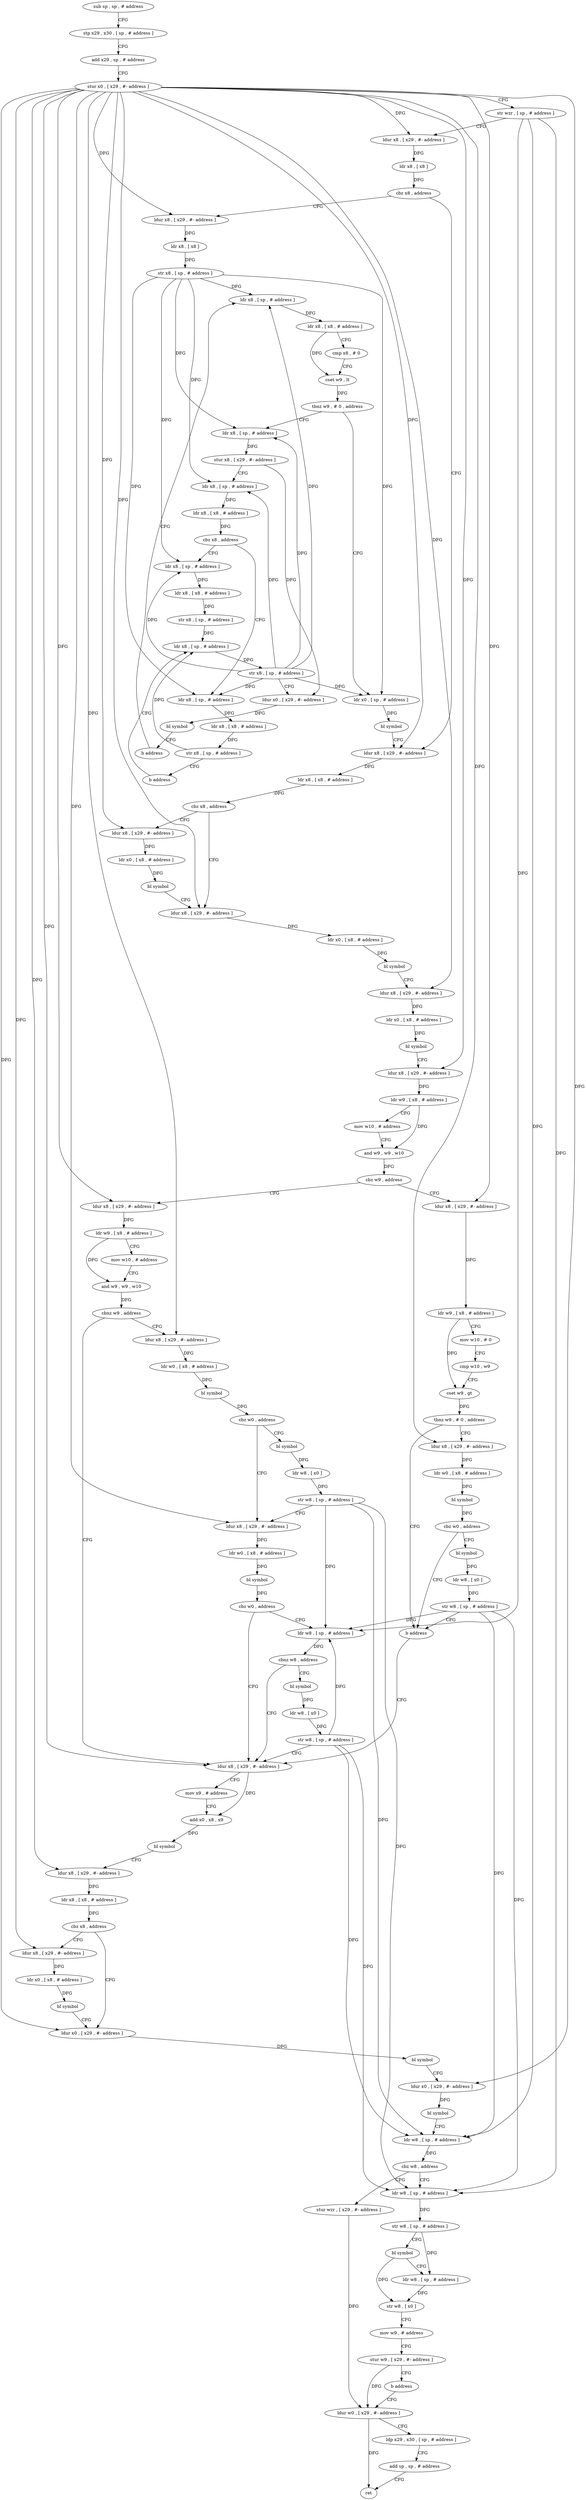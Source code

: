 digraph "func" {
"4214936" [label = "sub sp , sp , # address" ]
"4214940" [label = "stp x29 , x30 , [ sp , # address ]" ]
"4214944" [label = "add x29 , sp , # address" ]
"4214948" [label = "stur x0 , [ x29 , #- address ]" ]
"4214952" [label = "str wzr , [ sp , # address ]" ]
"4214956" [label = "ldur x8 , [ x29 , #- address ]" ]
"4214960" [label = "ldr x8 , [ x8 ]" ]
"4214964" [label = "cbz x8 , address" ]
"4215076" [label = "ldur x8 , [ x29 , #- address ]" ]
"4214968" [label = "ldur x8 , [ x29 , #- address ]" ]
"4215080" [label = "ldr x8 , [ x8 , # address ]" ]
"4215084" [label = "cbz x8 , address" ]
"4215100" [label = "ldur x8 , [ x29 , #- address ]" ]
"4215088" [label = "ldur x8 , [ x29 , #- address ]" ]
"4214972" [label = "ldr x8 , [ x8 ]" ]
"4214976" [label = "str x8 , [ sp , # address ]" ]
"4214980" [label = "ldr x8 , [ sp , # address ]" ]
"4215104" [label = "ldr x0 , [ x8 , # address ]" ]
"4215108" [label = "bl symbol" ]
"4215112" [label = "ldur x8 , [ x29 , #- address ]" ]
"4215116" [label = "ldr x0 , [ x8 , # address ]" ]
"4215120" [label = "bl symbol" ]
"4215124" [label = "ldur x8 , [ x29 , #- address ]" ]
"4215128" [label = "ldr w9 , [ x8 , # address ]" ]
"4215132" [label = "mov w10 , # address" ]
"4215136" [label = "and w9 , w9 , w10" ]
"4215140" [label = "cbz w9 , address" ]
"4215200" [label = "ldur x8 , [ x29 , #- address ]" ]
"4215144" [label = "ldur x8 , [ x29 , #- address ]" ]
"4215092" [label = "ldr x0 , [ x8 , # address ]" ]
"4215096" [label = "bl symbol" ]
"4215068" [label = "ldr x0 , [ sp , # address ]" ]
"4215072" [label = "bl symbol" ]
"4215000" [label = "ldr x8 , [ sp , # address ]" ]
"4215004" [label = "stur x8 , [ x29 , #- address ]" ]
"4215008" [label = "ldr x8 , [ sp , # address ]" ]
"4215012" [label = "ldr x8 , [ x8 , # address ]" ]
"4215016" [label = "cbz x8 , address" ]
"4215036" [label = "ldr x8 , [ sp , # address ]" ]
"4215020" [label = "ldr x8 , [ sp , # address ]" ]
"4215204" [label = "ldr w9 , [ x8 , # address ]" ]
"4215208" [label = "mov w10 , # address" ]
"4215212" [label = "and w9 , w9 , w10" ]
"4215216" [label = "cbnz w9 , address" ]
"4215284" [label = "ldur x8 , [ x29 , #- address ]" ]
"4215220" [label = "ldur x8 , [ x29 , #- address ]" ]
"4215148" [label = "ldr w9 , [ x8 , # address ]" ]
"4215152" [label = "mov w10 , # 0" ]
"4215156" [label = "cmp w10 , w9" ]
"4215160" [label = "cset w9 , gt" ]
"4215164" [label = "tbnz w9 , # 0 , address" ]
"4215196" [label = "b address" ]
"4215168" [label = "ldur x8 , [ x29 , #- address ]" ]
"4215040" [label = "ldr x8 , [ x8 , # address ]" ]
"4215044" [label = "str x8 , [ sp , # address ]" ]
"4215048" [label = "ldr x8 , [ sp , # address ]" ]
"4215024" [label = "ldr x8 , [ x8 , # address ]" ]
"4215028" [label = "str x8 , [ sp , # address ]" ]
"4215032" [label = "b address" ]
"4215288" [label = "mov x9 , # address" ]
"4215292" [label = "add x0 , x8 , x9" ]
"4215296" [label = "bl symbol" ]
"4215300" [label = "ldur x8 , [ x29 , #- address ]" ]
"4215304" [label = "ldr x8 , [ x8 , # address ]" ]
"4215308" [label = "cbz x8 , address" ]
"4215324" [label = "ldur x0 , [ x29 , #- address ]" ]
"4215312" [label = "ldur x8 , [ x29 , #- address ]" ]
"4215224" [label = "ldr w0 , [ x8 , # address ]" ]
"4215228" [label = "bl symbol" ]
"4215232" [label = "cbz w0 , address" ]
"4215248" [label = "ldur x8 , [ x29 , #- address ]" ]
"4215236" [label = "bl symbol" ]
"4215172" [label = "ldr w0 , [ x8 , # address ]" ]
"4215176" [label = "bl symbol" ]
"4215180" [label = "cbz w0 , address" ]
"4215184" [label = "bl symbol" ]
"4214984" [label = "ldr x8 , [ x8 , # address ]" ]
"4214988" [label = "cmp x8 , # 0" ]
"4214992" [label = "cset w9 , lt" ]
"4214996" [label = "tbnz w9 , # 0 , address" ]
"4215052" [label = "str x8 , [ sp , # address ]" ]
"4215056" [label = "ldur x0 , [ x29 , #- address ]" ]
"4215060" [label = "bl symbol" ]
"4215064" [label = "b address" ]
"4215328" [label = "bl symbol" ]
"4215332" [label = "ldur x0 , [ x29 , #- address ]" ]
"4215336" [label = "bl symbol" ]
"4215340" [label = "ldr w8 , [ sp , # address ]" ]
"4215344" [label = "cbz w8 , address" ]
"4215380" [label = "stur wzr , [ x29 , #- address ]" ]
"4215348" [label = "ldr w8 , [ sp , # address ]" ]
"4215316" [label = "ldr x0 , [ x8 , # address ]" ]
"4215320" [label = "bl symbol" ]
"4215252" [label = "ldr w0 , [ x8 , # address ]" ]
"4215256" [label = "bl symbol" ]
"4215260" [label = "cbz w0 , address" ]
"4215264" [label = "ldr w8 , [ sp , # address ]" ]
"4215240" [label = "ldr w8 , [ x0 ]" ]
"4215244" [label = "str w8 , [ sp , # address ]" ]
"4215188" [label = "ldr w8 , [ x0 ]" ]
"4215192" [label = "str w8 , [ sp , # address ]" ]
"4215384" [label = "ldur w0 , [ x29 , #- address ]" ]
"4215352" [label = "str w8 , [ sp , # address ]" ]
"4215356" [label = "bl symbol" ]
"4215360" [label = "ldr w8 , [ sp , # address ]" ]
"4215364" [label = "str w8 , [ x0 ]" ]
"4215368" [label = "mov w9 , # address" ]
"4215372" [label = "stur w9 , [ x29 , #- address ]" ]
"4215376" [label = "b address" ]
"4215268" [label = "cbnz w8 , address" ]
"4215272" [label = "bl symbol" ]
"4215388" [label = "ldp x29 , x30 , [ sp , # address ]" ]
"4215392" [label = "add sp , sp , # address" ]
"4215396" [label = "ret" ]
"4215276" [label = "ldr w8 , [ x0 ]" ]
"4215280" [label = "str w8 , [ sp , # address ]" ]
"4214936" -> "4214940" [ label = "CFG" ]
"4214940" -> "4214944" [ label = "CFG" ]
"4214944" -> "4214948" [ label = "CFG" ]
"4214948" -> "4214952" [ label = "CFG" ]
"4214948" -> "4214956" [ label = "DFG" ]
"4214948" -> "4215076" [ label = "DFG" ]
"4214948" -> "4214968" [ label = "DFG" ]
"4214948" -> "4215100" [ label = "DFG" ]
"4214948" -> "4215112" [ label = "DFG" ]
"4214948" -> "4215124" [ label = "DFG" ]
"4214948" -> "4215088" [ label = "DFG" ]
"4214948" -> "4215200" [ label = "DFG" ]
"4214948" -> "4215144" [ label = "DFG" ]
"4214948" -> "4215284" [ label = "DFG" ]
"4214948" -> "4215300" [ label = "DFG" ]
"4214948" -> "4215220" [ label = "DFG" ]
"4214948" -> "4215324" [ label = "DFG" ]
"4214948" -> "4215332" [ label = "DFG" ]
"4214948" -> "4215312" [ label = "DFG" ]
"4214948" -> "4215248" [ label = "DFG" ]
"4214948" -> "4215168" [ label = "DFG" ]
"4214952" -> "4214956" [ label = "CFG" ]
"4214952" -> "4215340" [ label = "DFG" ]
"4214952" -> "4215348" [ label = "DFG" ]
"4214952" -> "4215264" [ label = "DFG" ]
"4214956" -> "4214960" [ label = "DFG" ]
"4214960" -> "4214964" [ label = "DFG" ]
"4214964" -> "4215076" [ label = "CFG" ]
"4214964" -> "4214968" [ label = "CFG" ]
"4215076" -> "4215080" [ label = "DFG" ]
"4214968" -> "4214972" [ label = "DFG" ]
"4215080" -> "4215084" [ label = "DFG" ]
"4215084" -> "4215100" [ label = "CFG" ]
"4215084" -> "4215088" [ label = "CFG" ]
"4215100" -> "4215104" [ label = "DFG" ]
"4215088" -> "4215092" [ label = "DFG" ]
"4214972" -> "4214976" [ label = "DFG" ]
"4214976" -> "4214980" [ label = "DFG" ]
"4214976" -> "4215068" [ label = "DFG" ]
"4214976" -> "4215000" [ label = "DFG" ]
"4214976" -> "4215008" [ label = "DFG" ]
"4214976" -> "4215036" [ label = "DFG" ]
"4214976" -> "4215020" [ label = "DFG" ]
"4214980" -> "4214984" [ label = "DFG" ]
"4215104" -> "4215108" [ label = "DFG" ]
"4215108" -> "4215112" [ label = "CFG" ]
"4215112" -> "4215116" [ label = "DFG" ]
"4215116" -> "4215120" [ label = "DFG" ]
"4215120" -> "4215124" [ label = "CFG" ]
"4215124" -> "4215128" [ label = "DFG" ]
"4215128" -> "4215132" [ label = "CFG" ]
"4215128" -> "4215136" [ label = "DFG" ]
"4215132" -> "4215136" [ label = "CFG" ]
"4215136" -> "4215140" [ label = "DFG" ]
"4215140" -> "4215200" [ label = "CFG" ]
"4215140" -> "4215144" [ label = "CFG" ]
"4215200" -> "4215204" [ label = "DFG" ]
"4215144" -> "4215148" [ label = "DFG" ]
"4215092" -> "4215096" [ label = "DFG" ]
"4215096" -> "4215100" [ label = "CFG" ]
"4215068" -> "4215072" [ label = "DFG" ]
"4215072" -> "4215076" [ label = "CFG" ]
"4215000" -> "4215004" [ label = "DFG" ]
"4215004" -> "4215008" [ label = "CFG" ]
"4215004" -> "4215056" [ label = "DFG" ]
"4215008" -> "4215012" [ label = "DFG" ]
"4215012" -> "4215016" [ label = "DFG" ]
"4215016" -> "4215036" [ label = "CFG" ]
"4215016" -> "4215020" [ label = "CFG" ]
"4215036" -> "4215040" [ label = "DFG" ]
"4215020" -> "4215024" [ label = "DFG" ]
"4215204" -> "4215208" [ label = "CFG" ]
"4215204" -> "4215212" [ label = "DFG" ]
"4215208" -> "4215212" [ label = "CFG" ]
"4215212" -> "4215216" [ label = "DFG" ]
"4215216" -> "4215284" [ label = "CFG" ]
"4215216" -> "4215220" [ label = "CFG" ]
"4215284" -> "4215288" [ label = "CFG" ]
"4215284" -> "4215292" [ label = "DFG" ]
"4215220" -> "4215224" [ label = "DFG" ]
"4215148" -> "4215152" [ label = "CFG" ]
"4215148" -> "4215160" [ label = "DFG" ]
"4215152" -> "4215156" [ label = "CFG" ]
"4215156" -> "4215160" [ label = "CFG" ]
"4215160" -> "4215164" [ label = "DFG" ]
"4215164" -> "4215196" [ label = "CFG" ]
"4215164" -> "4215168" [ label = "CFG" ]
"4215196" -> "4215284" [ label = "CFG" ]
"4215168" -> "4215172" [ label = "DFG" ]
"4215040" -> "4215044" [ label = "DFG" ]
"4215044" -> "4215048" [ label = "DFG" ]
"4215048" -> "4215052" [ label = "DFG" ]
"4215024" -> "4215028" [ label = "DFG" ]
"4215028" -> "4215032" [ label = "CFG" ]
"4215028" -> "4215048" [ label = "DFG" ]
"4215032" -> "4215048" [ label = "CFG" ]
"4215288" -> "4215292" [ label = "CFG" ]
"4215292" -> "4215296" [ label = "DFG" ]
"4215296" -> "4215300" [ label = "CFG" ]
"4215300" -> "4215304" [ label = "DFG" ]
"4215304" -> "4215308" [ label = "DFG" ]
"4215308" -> "4215324" [ label = "CFG" ]
"4215308" -> "4215312" [ label = "CFG" ]
"4215324" -> "4215328" [ label = "DFG" ]
"4215312" -> "4215316" [ label = "DFG" ]
"4215224" -> "4215228" [ label = "DFG" ]
"4215228" -> "4215232" [ label = "DFG" ]
"4215232" -> "4215248" [ label = "CFG" ]
"4215232" -> "4215236" [ label = "CFG" ]
"4215248" -> "4215252" [ label = "DFG" ]
"4215236" -> "4215240" [ label = "DFG" ]
"4215172" -> "4215176" [ label = "DFG" ]
"4215176" -> "4215180" [ label = "DFG" ]
"4215180" -> "4215196" [ label = "CFG" ]
"4215180" -> "4215184" [ label = "CFG" ]
"4215184" -> "4215188" [ label = "DFG" ]
"4214984" -> "4214988" [ label = "CFG" ]
"4214984" -> "4214992" [ label = "DFG" ]
"4214988" -> "4214992" [ label = "CFG" ]
"4214992" -> "4214996" [ label = "DFG" ]
"4214996" -> "4215068" [ label = "CFG" ]
"4214996" -> "4215000" [ label = "CFG" ]
"4215052" -> "4215056" [ label = "CFG" ]
"4215052" -> "4214980" [ label = "DFG" ]
"4215052" -> "4215068" [ label = "DFG" ]
"4215052" -> "4215000" [ label = "DFG" ]
"4215052" -> "4215008" [ label = "DFG" ]
"4215052" -> "4215036" [ label = "DFG" ]
"4215052" -> "4215020" [ label = "DFG" ]
"4215056" -> "4215060" [ label = "DFG" ]
"4215060" -> "4215064" [ label = "CFG" ]
"4215064" -> "4214980" [ label = "CFG" ]
"4215328" -> "4215332" [ label = "CFG" ]
"4215332" -> "4215336" [ label = "DFG" ]
"4215336" -> "4215340" [ label = "CFG" ]
"4215340" -> "4215344" [ label = "DFG" ]
"4215344" -> "4215380" [ label = "CFG" ]
"4215344" -> "4215348" [ label = "CFG" ]
"4215380" -> "4215384" [ label = "DFG" ]
"4215348" -> "4215352" [ label = "DFG" ]
"4215316" -> "4215320" [ label = "DFG" ]
"4215320" -> "4215324" [ label = "CFG" ]
"4215252" -> "4215256" [ label = "DFG" ]
"4215256" -> "4215260" [ label = "DFG" ]
"4215260" -> "4215284" [ label = "CFG" ]
"4215260" -> "4215264" [ label = "CFG" ]
"4215264" -> "4215268" [ label = "DFG" ]
"4215240" -> "4215244" [ label = "DFG" ]
"4215244" -> "4215248" [ label = "CFG" ]
"4215244" -> "4215340" [ label = "DFG" ]
"4215244" -> "4215348" [ label = "DFG" ]
"4215244" -> "4215264" [ label = "DFG" ]
"4215188" -> "4215192" [ label = "DFG" ]
"4215192" -> "4215196" [ label = "CFG" ]
"4215192" -> "4215340" [ label = "DFG" ]
"4215192" -> "4215348" [ label = "DFG" ]
"4215192" -> "4215264" [ label = "DFG" ]
"4215384" -> "4215388" [ label = "CFG" ]
"4215384" -> "4215396" [ label = "DFG" ]
"4215352" -> "4215356" [ label = "CFG" ]
"4215352" -> "4215360" [ label = "DFG" ]
"4215356" -> "4215360" [ label = "CFG" ]
"4215356" -> "4215364" [ label = "DFG" ]
"4215360" -> "4215364" [ label = "DFG" ]
"4215364" -> "4215368" [ label = "CFG" ]
"4215368" -> "4215372" [ label = "CFG" ]
"4215372" -> "4215376" [ label = "CFG" ]
"4215372" -> "4215384" [ label = "DFG" ]
"4215376" -> "4215384" [ label = "CFG" ]
"4215268" -> "4215284" [ label = "CFG" ]
"4215268" -> "4215272" [ label = "CFG" ]
"4215272" -> "4215276" [ label = "DFG" ]
"4215388" -> "4215392" [ label = "CFG" ]
"4215392" -> "4215396" [ label = "CFG" ]
"4215276" -> "4215280" [ label = "DFG" ]
"4215280" -> "4215284" [ label = "CFG" ]
"4215280" -> "4215340" [ label = "DFG" ]
"4215280" -> "4215348" [ label = "DFG" ]
"4215280" -> "4215264" [ label = "DFG" ]
}
